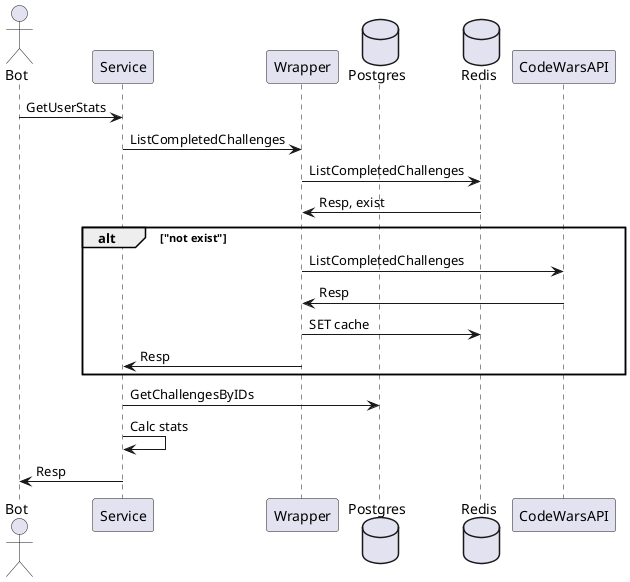 @startuml
actor       Bot         as bot
participant Service     as s

participant Wrapper     as wrap
database    Postgres    as db
database    Redis    as redis
participant CodeWarsAPI     as api

bot -> s: GetUserStats

s -> wrap: ListCompletedChallenges
wrap -> redis: ListCompletedChallenges
redis -> wrap: Resp, exist

alt "not exist"
    wrap -> api: ListCompletedChallenges
    api -> wrap: Resp
    wrap -> redis: SET cache
    wrap -> s: Resp
end

s -> db: GetChallengesByIDs
s -> s: Calc stats
s -> bot: Resp

@enduml